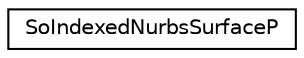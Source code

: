digraph "Graphical Class Hierarchy"
{
 // LATEX_PDF_SIZE
  edge [fontname="Helvetica",fontsize="10",labelfontname="Helvetica",labelfontsize="10"];
  node [fontname="Helvetica",fontsize="10",shape=record];
  rankdir="LR";
  Node0 [label="SoIndexedNurbsSurfaceP",height=0.2,width=0.4,color="black", fillcolor="white", style="filled",URL="$classSoIndexedNurbsSurfaceP.html",tooltip=" "];
}
